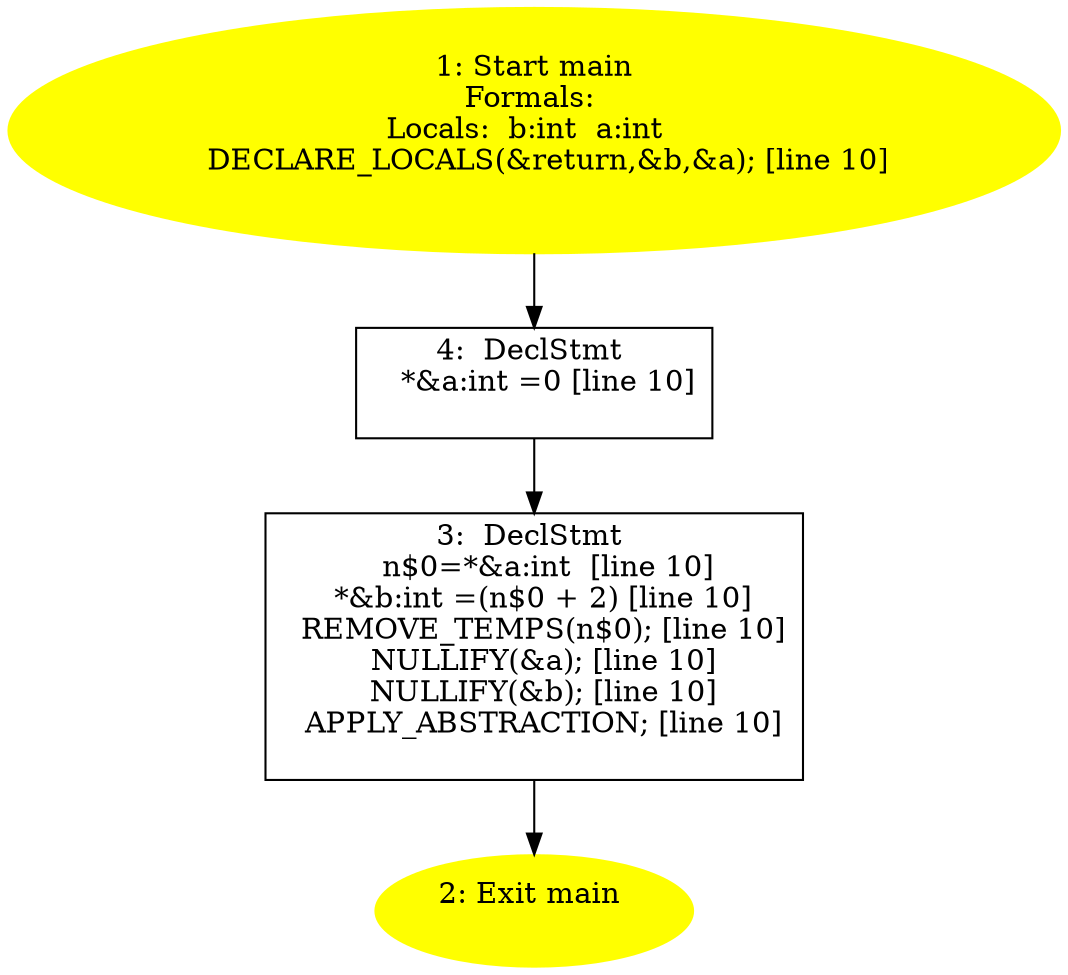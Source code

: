 /* @generated */
digraph iCFG {
4 [label="4:  DeclStmt \n   *&a:int =0 [line 10]\n " shape="box"]
	

	 4 -> 3 ;
3 [label="3:  DeclStmt \n   n$0=*&a:int  [line 10]\n  *&b:int =(n$0 + 2) [line 10]\n  REMOVE_TEMPS(n$0); [line 10]\n  NULLIFY(&a); [line 10]\n  NULLIFY(&b); [line 10]\n  APPLY_ABSTRACTION; [line 10]\n " shape="box"]
	

	 3 -> 2 ;
2 [label="2: Exit main \n  " color=yellow style=filled]
	

1 [label="1: Start main\nFormals: \nLocals:  b:int  a:int  \n   DECLARE_LOCALS(&return,&b,&a); [line 10]\n " color=yellow style=filled]
	

	 1 -> 4 ;
}
